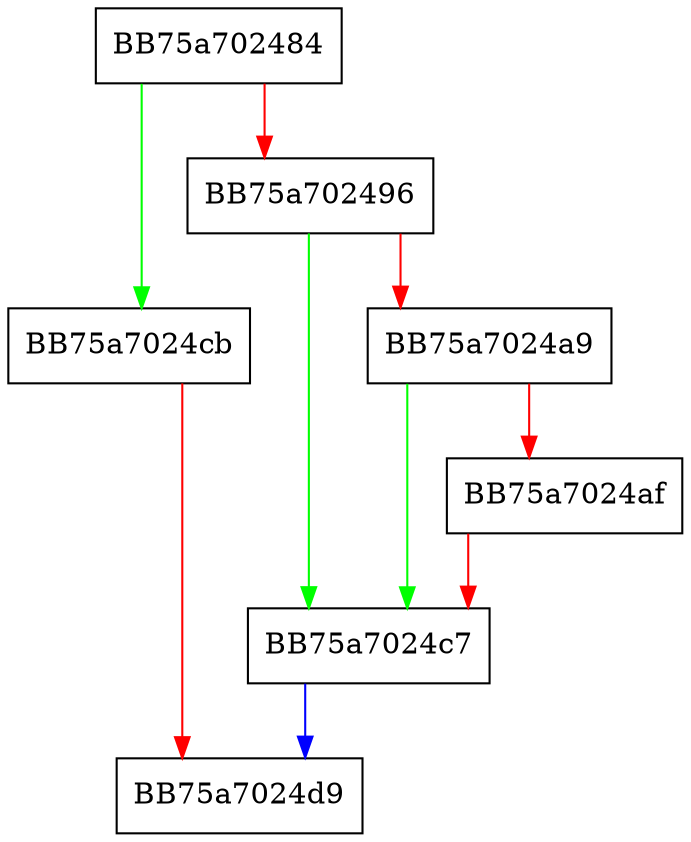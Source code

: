 digraph IsFileInfectorThreat {
  node [shape="box"];
  graph [splines=ortho];
  BB75a702484 -> BB75a7024cb [color="green"];
  BB75a702484 -> BB75a702496 [color="red"];
  BB75a702496 -> BB75a7024c7 [color="green"];
  BB75a702496 -> BB75a7024a9 [color="red"];
  BB75a7024a9 -> BB75a7024c7 [color="green"];
  BB75a7024a9 -> BB75a7024af [color="red"];
  BB75a7024af -> BB75a7024c7 [color="red"];
  BB75a7024c7 -> BB75a7024d9 [color="blue"];
  BB75a7024cb -> BB75a7024d9 [color="red"];
}